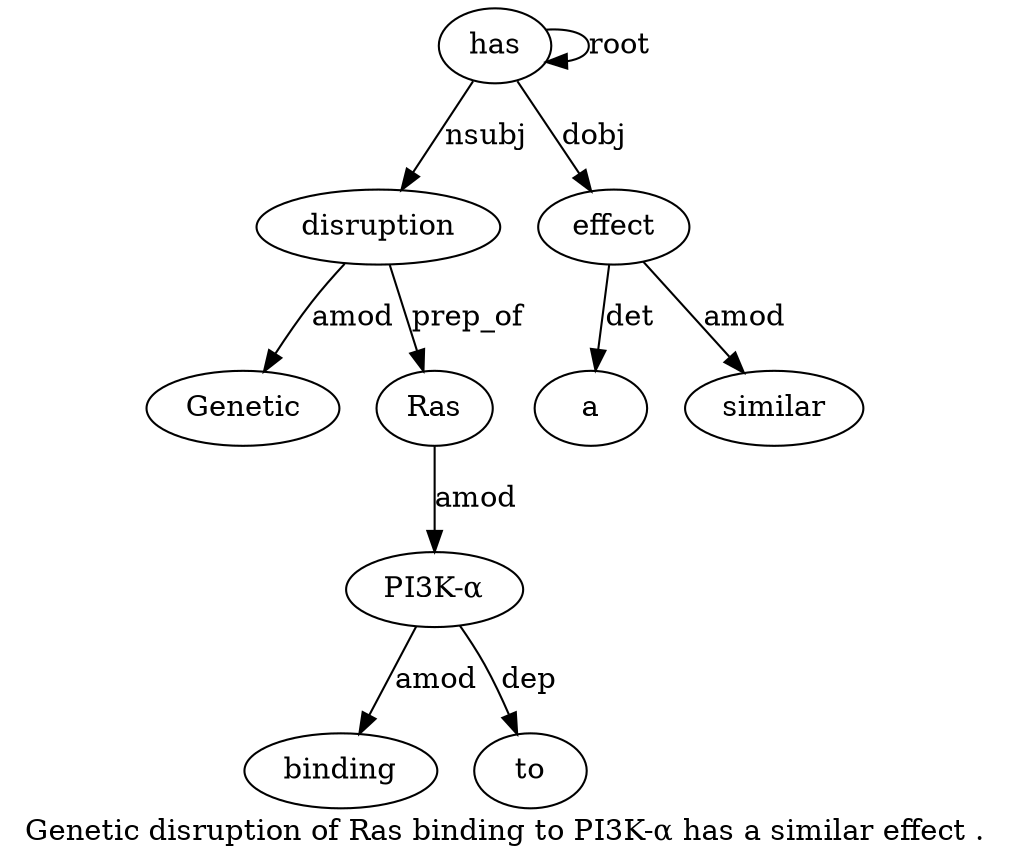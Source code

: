 digraph "Genetic disruption of Ras binding to PI3K-α has a similar effect ." {
label="Genetic disruption of Ras binding to PI3K-α has a similar effect .";
disruption2 [style=filled, fillcolor=white, label=disruption];
Genetic1 [style=filled, fillcolor=white, label=Genetic];
disruption2 -> Genetic1  [label=amod];
has8 [style=filled, fillcolor=white, label=has];
has8 -> disruption2  [label=nsubj];
Ras4 [style=filled, fillcolor=white, label=Ras];
disruption2 -> Ras4  [label=prep_of];
"PI3K-α7" [style=filled, fillcolor=white, label="PI3K-α"];
binding5 [style=filled, fillcolor=white, label=binding];
"PI3K-α7" -> binding5  [label=amod];
to6 [style=filled, fillcolor=white, label=to];
"PI3K-α7" -> to6  [label=dep];
Ras4 -> "PI3K-α7"  [label=amod];
has8 -> has8  [label=root];
effect11 [style=filled, fillcolor=white, label=effect];
a9 [style=filled, fillcolor=white, label=a];
effect11 -> a9  [label=det];
similar10 [style=filled, fillcolor=white, label=similar];
effect11 -> similar10  [label=amod];
has8 -> effect11  [label=dobj];
}
